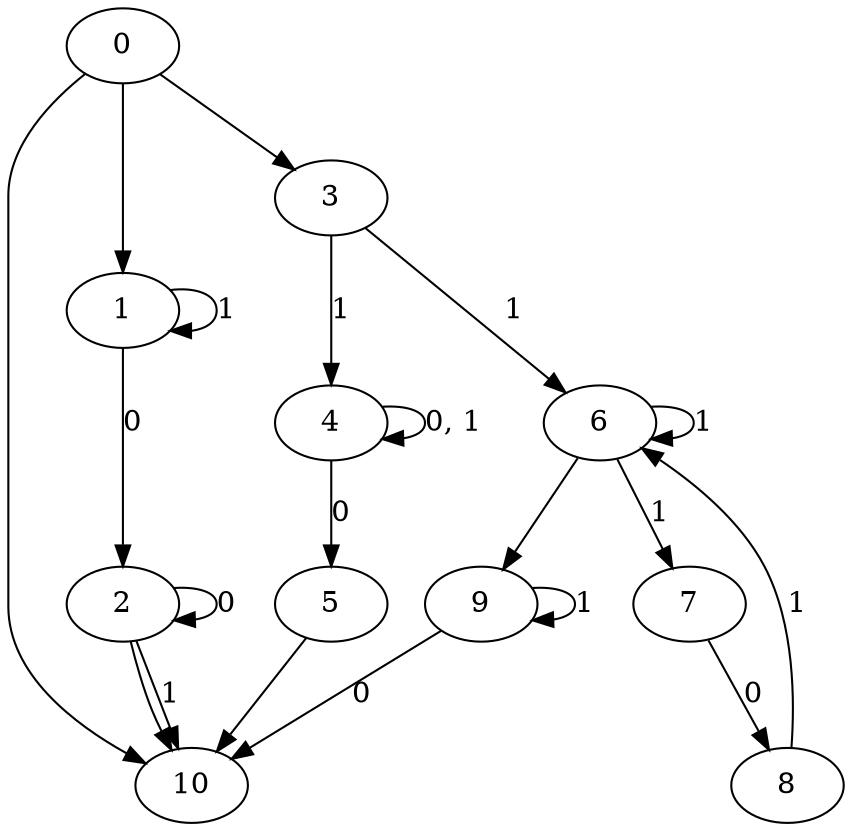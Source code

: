 digraph home
{
    start = 0;
    final = 10;

    0 -> 1;
    0 -> 3;
    0 -> 10;

    1 -> 1 [label = "1"];
    1 -> 2 [label = "0"];

    2 -> 10;
    2 -> 2 [label = "0"];
    2 -> 10 [label = "1"];

    3 -> 4 [label = "1"];
    3 -> 6 [label = "1"];

    4 -> 4 [label = "0, 1"];
    4 -> 5 [label = "0"];

    5 -> 10;

    6 -> 9;
    6 -> 6 [label = "1"];
    6 -> 7 [label = "1"];

    7 -> 8 [label = "0"];

    8 -> 6 [label = "1"];

    9 -> 9 [label = "1"];
    9 -> 10 [label = "0"];
}
